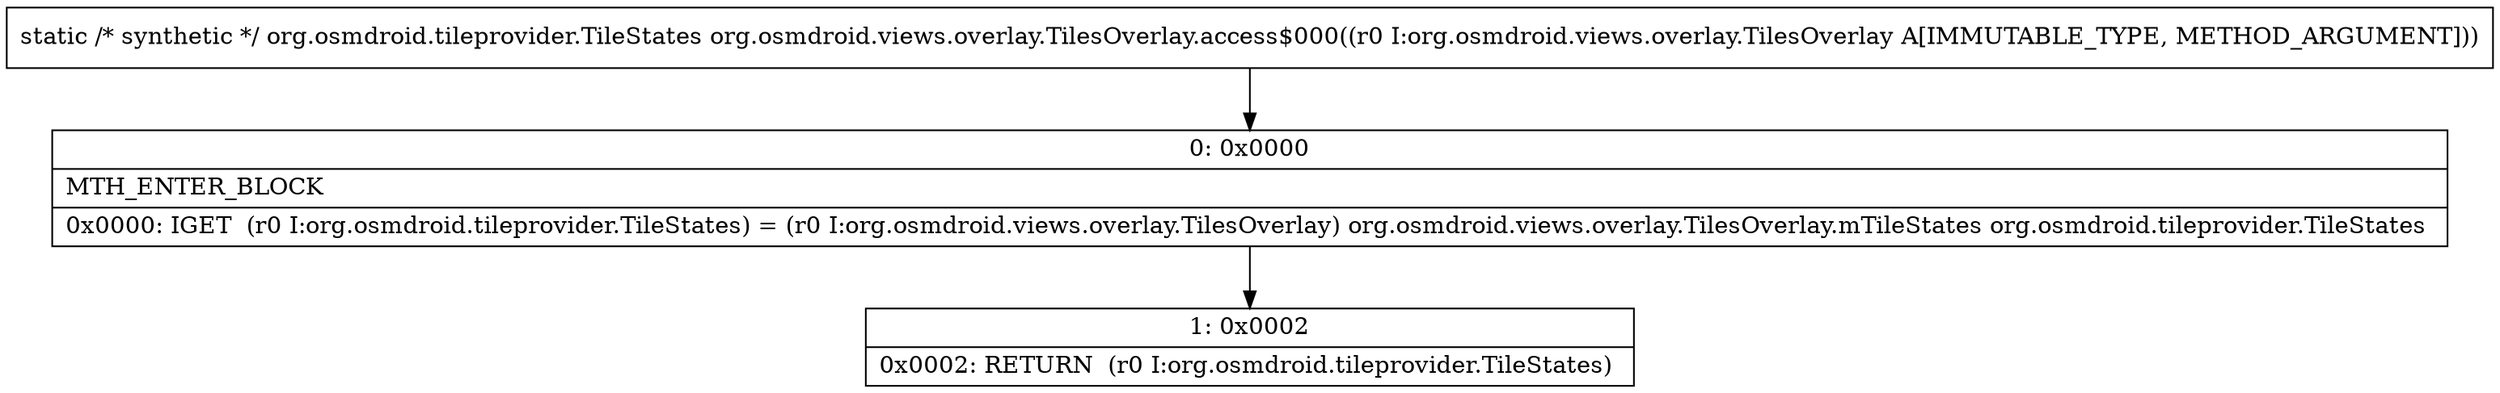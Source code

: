 digraph "CFG fororg.osmdroid.views.overlay.TilesOverlay.access$000(Lorg\/osmdroid\/views\/overlay\/TilesOverlay;)Lorg\/osmdroid\/tileprovider\/TileStates;" {
Node_0 [shape=record,label="{0\:\ 0x0000|MTH_ENTER_BLOCK\l|0x0000: IGET  (r0 I:org.osmdroid.tileprovider.TileStates) = (r0 I:org.osmdroid.views.overlay.TilesOverlay) org.osmdroid.views.overlay.TilesOverlay.mTileStates org.osmdroid.tileprovider.TileStates \l}"];
Node_1 [shape=record,label="{1\:\ 0x0002|0x0002: RETURN  (r0 I:org.osmdroid.tileprovider.TileStates) \l}"];
MethodNode[shape=record,label="{static \/* synthetic *\/ org.osmdroid.tileprovider.TileStates org.osmdroid.views.overlay.TilesOverlay.access$000((r0 I:org.osmdroid.views.overlay.TilesOverlay A[IMMUTABLE_TYPE, METHOD_ARGUMENT])) }"];
MethodNode -> Node_0;
Node_0 -> Node_1;
}


